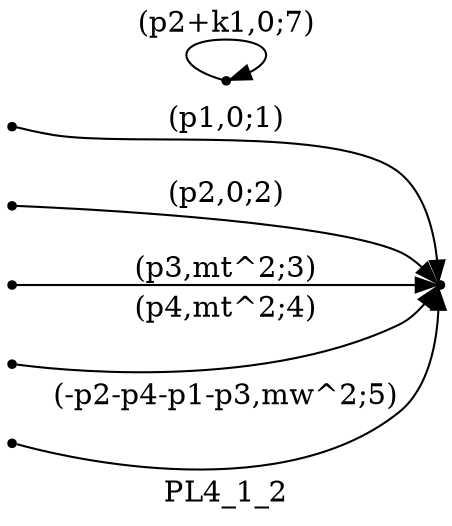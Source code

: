 digraph PL4_1_2 {
  label="PL4_1_2";
  rankdir="LR";
  subgraph edges {
    -1 -> 1 [label="(p1,0;1)"];
    -2 -> 1 [label="(p2,0;2)"];
    -3 -> 1 [label="(p3,mt^2;3)"];
    -4 -> 1 [label="(p4,mt^2;4)"];
    -5 -> 1 [label="(-p2-p4-p1-p3,mw^2;5)"];
    2 -> 2 [label="(p2+k1,0;7)"];
  }
  subgraph incoming { rank="source"; -1; -2; -3; -4; -5; }
-5 [shape=point];
-4 [shape=point];
-3 [shape=point];
-2 [shape=point];
-1 [shape=point];
1 [shape=point];
2 [shape=point];
}

